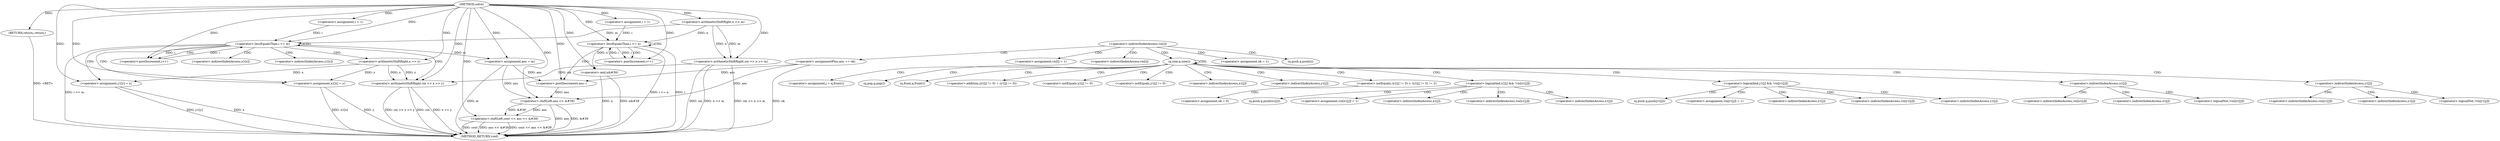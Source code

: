 digraph "solve" {  
"1000117" [label = "(METHOD,solve)" ]
"1000280" [label = "(METHOD_RETURN,void)" ]
"1000121" [label = "(<operator>.arithmeticShiftRight,cin >> n >> m)" ]
"1000160" [label = "(<operator>.assignment,ans = m)" ]
"1000270" [label = "(<operator>.shiftLeft,cout << ans << &#39)" ]
"1000276" [label = "(<operator>.and,n&#39)" ]
"1000279" [label = "(RETURN,return;,return;)" ]
"1000131" [label = "(<operator>.assignment,i = 1)" ]
"1000134" [label = "(<operator>.lessEqualsThan,i <= m)" ]
"1000137" [label = "(<operator>.postIncrement,i++)" ]
"1000165" [label = "(<operator>.assignment,i = 1)" ]
"1000168" [label = "(<operator>.lessEqualsThan,i <= n)" ]
"1000171" [label = "(<operator>.postIncrement,i++)" ]
"1000123" [label = "(<operator>.arithmeticShiftRight,n >> m)" ]
"1000142" [label = "(<operator>.arithmeticShiftRight,cin >> x >> y)" ]
"1000147" [label = "(<operator>.assignment,x1[x] = y)" ]
"1000152" [label = "(<operator>.assignment,y1[y] = x)" ]
"1000272" [label = "(<operator>.shiftLeft,ans << &#39)" ]
"1000176" [label = "(<operator>.postDecrement,ans--)" ]
"1000267" [label = "(<operator>.assignmentPlus,ans += ok)" ]
"1000144" [label = "(<operator>.arithmeticShiftRight,x >> y)" ]
"1000185" [label = "(<operator>.assignment,ok = 1)" ]
"1000189" [label = "(q.push,q.push(i))" ]
"1000191" [label = "(<operator>.assignment,vis[i] = 1)" ]
"1000148" [label = "(<operator>.indirectIndexAccess,x1[x])" ]
"1000153" [label = "(<operator>.indirectIndexAccess,y1[y])" ]
"1000180" [label = "(<operator>.indirectIndexAccess,vis[i])" ]
"1000192" [label = "(<operator>.indirectIndexAccess,vis[i])" ]
"1000197" [label = "(q.size,q.size())" ]
"1000200" [label = "(<operator>.assignment,j = q.front())" ]
"1000203" [label = "(q.pop,q.pop())" ]
"1000202" [label = "(q.front,q.front())" ]
"1000205" [label = "(<operator>.notEquals,(x1[j] != 0) + (y1[j] != 0) != 2)" ]
"1000218" [label = "(<operator>.assignment,ok = 0)" ]
"1000222" [label = "(<operator>.logicalAnd,x1[j] && !vis[x1[j]])" ]
"1000245" [label = "(<operator>.logicalAnd,y1[j] && !vis[y1[j]])" ]
"1000206" [label = "(<operator>.addition,(x1[j] != 0) + (y1[j] != 0))" ]
"1000223" [label = "(<operator>.indirectIndexAccess,x1[j])" ]
"1000226" [label = "(<operator>.logicalNot,!vis[x1[j]])" ]
"1000233" [label = "(q.push,q.push(x1[j]))" ]
"1000237" [label = "(<operator>.assignment,vis[x1[j]] = 1)" ]
"1000246" [label = "(<operator>.indirectIndexAccess,y1[j])" ]
"1000249" [label = "(<operator>.logicalNot,!vis[y1[j]])" ]
"1000256" [label = "(q.push,q.push(y1[j]))" ]
"1000260" [label = "(<operator>.assignment,vis[y1[j]] = 1)" ]
"1000207" [label = "(<operator>.notEquals,x1[j] != 0)" ]
"1000212" [label = "(<operator>.notEquals,y1[j] != 0)" ]
"1000227" [label = "(<operator>.indirectIndexAccess,vis[x1[j]])" ]
"1000234" [label = "(<operator>.indirectIndexAccess,x1[j])" ]
"1000238" [label = "(<operator>.indirectIndexAccess,vis[x1[j]])" ]
"1000250" [label = "(<operator>.indirectIndexAccess,vis[y1[j]])" ]
"1000257" [label = "(<operator>.indirectIndexAccess,y1[j])" ]
"1000261" [label = "(<operator>.indirectIndexAccess,vis[y1[j]])" ]
"1000208" [label = "(<operator>.indirectIndexAccess,x1[j])" ]
"1000213" [label = "(<operator>.indirectIndexAccess,y1[j])" ]
"1000229" [label = "(<operator>.indirectIndexAccess,x1[j])" ]
"1000240" [label = "(<operator>.indirectIndexAccess,x1[j])" ]
"1000252" [label = "(<operator>.indirectIndexAccess,y1[j])" ]
"1000263" [label = "(<operator>.indirectIndexAccess,y1[j])" ]
  "1000121" -> "1000280"  [ label = "DDG: cin"] 
  "1000121" -> "1000280"  [ label = "DDG: n >> m"] 
  "1000121" -> "1000280"  [ label = "DDG: cin >> n >> m"] 
  "1000134" -> "1000280"  [ label = "DDG: i <= m"] 
  "1000160" -> "1000280"  [ label = "DDG: m"] 
  "1000168" -> "1000280"  [ label = "DDG: i"] 
  "1000168" -> "1000280"  [ label = "DDG: i <= n"] 
  "1000272" -> "1000280"  [ label = "DDG: ans"] 
  "1000272" -> "1000280"  [ label = "DDG: &#39"] 
  "1000270" -> "1000280"  [ label = "DDG: ans << &#39"] 
  "1000270" -> "1000280"  [ label = "DDG: cout << ans << &#39"] 
  "1000276" -> "1000280"  [ label = "DDG: n"] 
  "1000276" -> "1000280"  [ label = "DDG: n&#39"] 
  "1000142" -> "1000280"  [ label = "DDG: cin"] 
  "1000142" -> "1000280"  [ label = "DDG: x >> y"] 
  "1000142" -> "1000280"  [ label = "DDG: cin >> x >> y"] 
  "1000147" -> "1000280"  [ label = "DDG: x1[x]"] 
  "1000147" -> "1000280"  [ label = "DDG: y"] 
  "1000152" -> "1000280"  [ label = "DDG: y1[y]"] 
  "1000152" -> "1000280"  [ label = "DDG: x"] 
  "1000267" -> "1000280"  [ label = "DDG: ok"] 
  "1000279" -> "1000280"  [ label = "DDG: <RET>"] 
  "1000270" -> "1000280"  [ label = "DDG: cout"] 
  "1000134" -> "1000160"  [ label = "DDG: m"] 
  "1000117" -> "1000160"  [ label = "DDG: "] 
  "1000117" -> "1000279"  [ label = "DDG: "] 
  "1000117" -> "1000121"  [ label = "DDG: "] 
  "1000123" -> "1000121"  [ label = "DDG: n"] 
  "1000123" -> "1000121"  [ label = "DDG: m"] 
  "1000117" -> "1000131"  [ label = "DDG: "] 
  "1000117" -> "1000165"  [ label = "DDG: "] 
  "1000117" -> "1000270"  [ label = "DDG: "] 
  "1000272" -> "1000270"  [ label = "DDG: ans"] 
  "1000272" -> "1000270"  [ label = "DDG: &#39"] 
  "1000168" -> "1000276"  [ label = "DDG: n"] 
  "1000117" -> "1000276"  [ label = "DDG: "] 
  "1000117" -> "1000123"  [ label = "DDG: "] 
  "1000131" -> "1000134"  [ label = "DDG: i"] 
  "1000137" -> "1000134"  [ label = "DDG: i"] 
  "1000117" -> "1000134"  [ label = "DDG: "] 
  "1000123" -> "1000134"  [ label = "DDG: m"] 
  "1000134" -> "1000137"  [ label = "DDG: i"] 
  "1000117" -> "1000137"  [ label = "DDG: "] 
  "1000144" -> "1000147"  [ label = "DDG: y"] 
  "1000117" -> "1000147"  [ label = "DDG: "] 
  "1000144" -> "1000152"  [ label = "DDG: x"] 
  "1000117" -> "1000152"  [ label = "DDG: "] 
  "1000165" -> "1000168"  [ label = "DDG: i"] 
  "1000171" -> "1000168"  [ label = "DDG: i"] 
  "1000117" -> "1000168"  [ label = "DDG: "] 
  "1000123" -> "1000168"  [ label = "DDG: n"] 
  "1000168" -> "1000171"  [ label = "DDG: i"] 
  "1000117" -> "1000171"  [ label = "DDG: "] 
  "1000160" -> "1000272"  [ label = "DDG: ans"] 
  "1000176" -> "1000272"  [ label = "DDG: ans"] 
  "1000267" -> "1000272"  [ label = "DDG: ans"] 
  "1000117" -> "1000272"  [ label = "DDG: "] 
  "1000121" -> "1000142"  [ label = "DDG: cin"] 
  "1000117" -> "1000142"  [ label = "DDG: "] 
  "1000144" -> "1000142"  [ label = "DDG: y"] 
  "1000144" -> "1000142"  [ label = "DDG: x"] 
  "1000117" -> "1000144"  [ label = "DDG: "] 
  "1000160" -> "1000176"  [ label = "DDG: ans"] 
  "1000267" -> "1000176"  [ label = "DDG: ans"] 
  "1000117" -> "1000176"  [ label = "DDG: "] 
  "1000134" -> "1000142"  [ label = "CDG: "] 
  "1000134" -> "1000148"  [ label = "CDG: "] 
  "1000134" -> "1000144"  [ label = "CDG: "] 
  "1000134" -> "1000153"  [ label = "CDG: "] 
  "1000134" -> "1000152"  [ label = "CDG: "] 
  "1000134" -> "1000137"  [ label = "CDG: "] 
  "1000134" -> "1000147"  [ label = "CDG: "] 
  "1000134" -> "1000134"  [ label = "CDG: "] 
  "1000168" -> "1000176"  [ label = "CDG: "] 
  "1000168" -> "1000168"  [ label = "CDG: "] 
  "1000168" -> "1000171"  [ label = "CDG: "] 
  "1000180" -> "1000191"  [ label = "CDG: "] 
  "1000180" -> "1000197"  [ label = "CDG: "] 
  "1000180" -> "1000192"  [ label = "CDG: "] 
  "1000180" -> "1000185"  [ label = "CDG: "] 
  "1000180" -> "1000189"  [ label = "CDG: "] 
  "1000180" -> "1000267"  [ label = "CDG: "] 
  "1000197" -> "1000200"  [ label = "CDG: "] 
  "1000197" -> "1000208"  [ label = "CDG: "] 
  "1000197" -> "1000197"  [ label = "CDG: "] 
  "1000197" -> "1000222"  [ label = "CDG: "] 
  "1000197" -> "1000206"  [ label = "CDG: "] 
  "1000197" -> "1000245"  [ label = "CDG: "] 
  "1000197" -> "1000246"  [ label = "CDG: "] 
  "1000197" -> "1000213"  [ label = "CDG: "] 
  "1000197" -> "1000212"  [ label = "CDG: "] 
  "1000197" -> "1000207"  [ label = "CDG: "] 
  "1000197" -> "1000203"  [ label = "CDG: "] 
  "1000197" -> "1000205"  [ label = "CDG: "] 
  "1000197" -> "1000202"  [ label = "CDG: "] 
  "1000197" -> "1000223"  [ label = "CDG: "] 
  "1000205" -> "1000218"  [ label = "CDG: "] 
  "1000222" -> "1000238"  [ label = "CDG: "] 
  "1000222" -> "1000233"  [ label = "CDG: "] 
  "1000222" -> "1000240"  [ label = "CDG: "] 
  "1000222" -> "1000234"  [ label = "CDG: "] 
  "1000222" -> "1000237"  [ label = "CDG: "] 
  "1000245" -> "1000260"  [ label = "CDG: "] 
  "1000245" -> "1000261"  [ label = "CDG: "] 
  "1000245" -> "1000263"  [ label = "CDG: "] 
  "1000245" -> "1000257"  [ label = "CDG: "] 
  "1000245" -> "1000256"  [ label = "CDG: "] 
  "1000223" -> "1000227"  [ label = "CDG: "] 
  "1000223" -> "1000226"  [ label = "CDG: "] 
  "1000223" -> "1000229"  [ label = "CDG: "] 
  "1000246" -> "1000250"  [ label = "CDG: "] 
  "1000246" -> "1000252"  [ label = "CDG: "] 
  "1000246" -> "1000249"  [ label = "CDG: "] 
}
